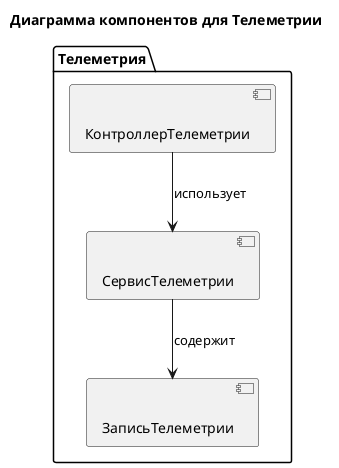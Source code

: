 @startuml

title Диаграмма компонентов для Телеметрии

package "Телеметрия" {

    [КонтроллерТелеметрии] << (C,#FFAAAA) >>
    [СервисТелеметрии] << (C,#FFAAAA) >>
    [ЗаписьТелеметрии] << (C,#FFAAAA) >>
}

[КонтроллерТелеметрии] --> [СервисТелеметрии] : использует
[СервисТелеметрии] --> [ЗаписьТелеметрии] : содержит

@enduml
